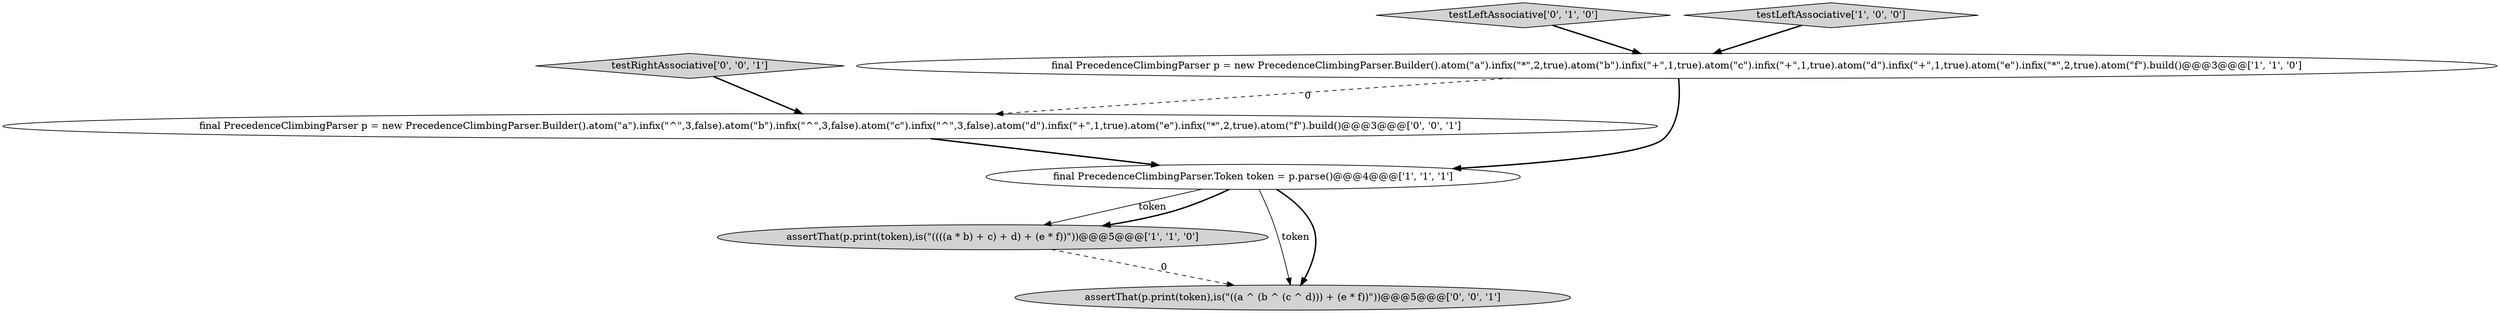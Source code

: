 digraph {
0 [style = filled, label = "final PrecedenceClimbingParser.Token token = p.parse()@@@4@@@['1', '1', '1']", fillcolor = white, shape = ellipse image = "AAA0AAABBB1BBB"];
7 [style = filled, label = "testRightAssociative['0', '0', '1']", fillcolor = lightgray, shape = diamond image = "AAA0AAABBB3BBB"];
1 [style = filled, label = "assertThat(p.print(token),is(\"((((a * b) + c) + d) + (e * f))\"))@@@5@@@['1', '1', '0']", fillcolor = lightgray, shape = ellipse image = "AAA0AAABBB1BBB"];
4 [style = filled, label = "testLeftAssociative['0', '1', '0']", fillcolor = lightgray, shape = diamond image = "AAA0AAABBB2BBB"];
5 [style = filled, label = "final PrecedenceClimbingParser p = new PrecedenceClimbingParser.Builder().atom(\"a\").infix(\"^\",3,false).atom(\"b\").infix(\"^\",3,false).atom(\"c\").infix(\"^\",3,false).atom(\"d\").infix(\"+\",1,true).atom(\"e\").infix(\"*\",2,true).atom(\"f\").build()@@@3@@@['0', '0', '1']", fillcolor = white, shape = ellipse image = "AAA0AAABBB3BBB"];
6 [style = filled, label = "assertThat(p.print(token),is(\"((a ^ (b ^ (c ^ d))) + (e * f))\"))@@@5@@@['0', '0', '1']", fillcolor = lightgray, shape = ellipse image = "AAA0AAABBB3BBB"];
2 [style = filled, label = "testLeftAssociative['1', '0', '0']", fillcolor = lightgray, shape = diamond image = "AAA0AAABBB1BBB"];
3 [style = filled, label = "final PrecedenceClimbingParser p = new PrecedenceClimbingParser.Builder().atom(\"a\").infix(\"*\",2,true).atom(\"b\").infix(\"+\",1,true).atom(\"c\").infix(\"+\",1,true).atom(\"d\").infix(\"+\",1,true).atom(\"e\").infix(\"*\",2,true).atom(\"f\").build()@@@3@@@['1', '1', '0']", fillcolor = white, shape = ellipse image = "AAA0AAABBB1BBB"];
3->5 [style = dashed, label="0"];
4->3 [style = bold, label=""];
7->5 [style = bold, label=""];
0->1 [style = solid, label="token"];
0->6 [style = solid, label="token"];
5->0 [style = bold, label=""];
0->6 [style = bold, label=""];
1->6 [style = dashed, label="0"];
0->1 [style = bold, label=""];
3->0 [style = bold, label=""];
2->3 [style = bold, label=""];
}

